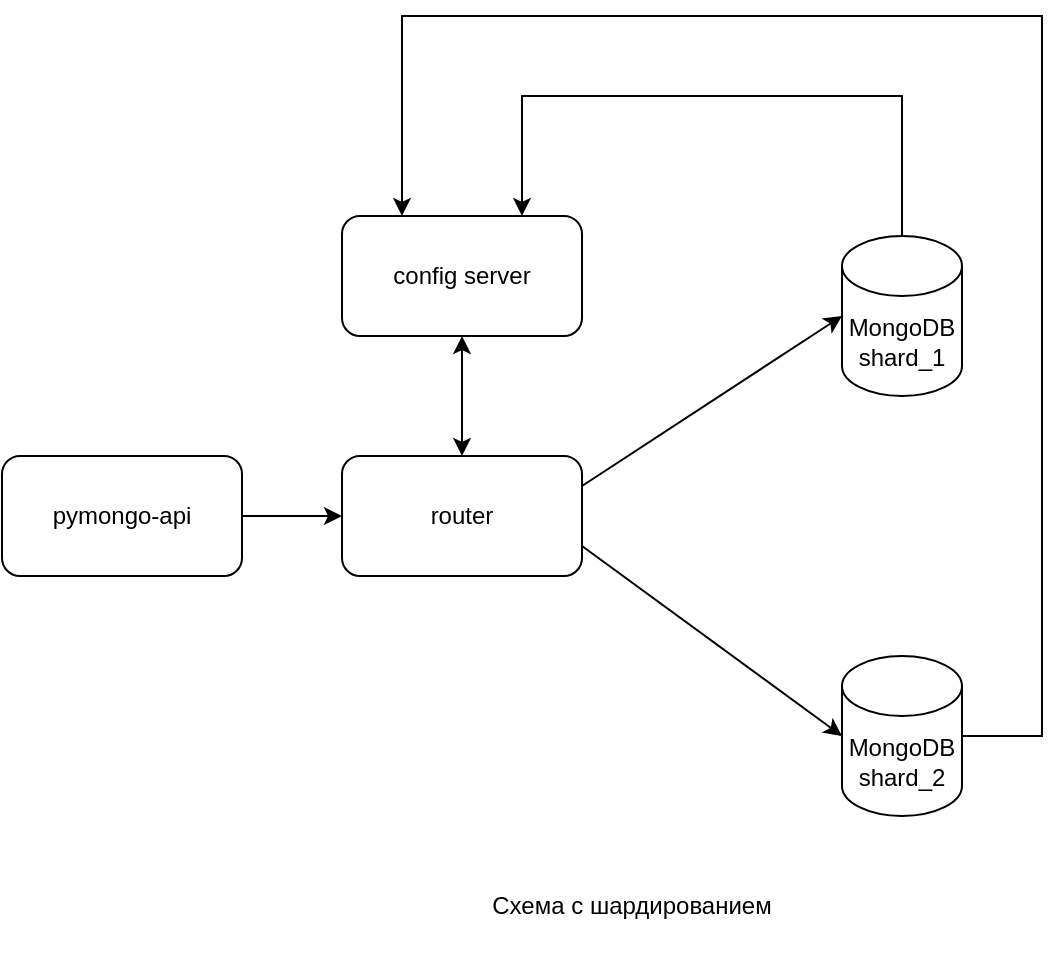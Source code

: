 <mxfile version="25.0.2">
  <diagram name="Page-1" id="-H_mtQnk-PTXWXPvYvuk">
    <mxGraphModel dx="2074" dy="1214" grid="1" gridSize="10" guides="1" tooltips="1" connect="1" arrows="1" fold="1" page="1" pageScale="1" pageWidth="1169" pageHeight="827" math="0" shadow="0">
      <root>
        <mxCell id="0" />
        <mxCell id="1" parent="0" />
        <mxCell id="zA23MoTUsTF4_91t8viU-2" value="MongoDB&lt;div&gt;shard_1&lt;/div&gt;" style="shape=cylinder3;whiteSpace=wrap;html=1;boundedLbl=1;backgroundOutline=1;size=15;" parent="1" vertex="1">
          <mxGeometry x="470" y="130" width="60" height="80" as="geometry" />
        </mxCell>
        <mxCell id="AoqwYZYNCvobjgKJvIQU-10" value="" style="edgeStyle=orthogonalEdgeStyle;rounded=0;orthogonalLoop=1;jettySize=auto;html=1;" edge="1" parent="1" source="zA23MoTUsTF4_91t8viU-3" target="AoqwYZYNCvobjgKJvIQU-3">
          <mxGeometry relative="1" as="geometry" />
        </mxCell>
        <mxCell id="zA23MoTUsTF4_91t8viU-3" value="pymongo-api" style="rounded=1;whiteSpace=wrap;html=1;" parent="1" vertex="1">
          <mxGeometry x="50" y="240" width="120" height="60" as="geometry" />
        </mxCell>
        <mxCell id="AoqwYZYNCvobjgKJvIQU-1" value="MongoDB&lt;br&gt;shard_2" style="shape=cylinder3;whiteSpace=wrap;html=1;boundedLbl=1;backgroundOutline=1;size=15;" vertex="1" parent="1">
          <mxGeometry x="470" y="340" width="60" height="80" as="geometry" />
        </mxCell>
        <mxCell id="AoqwYZYNCvobjgKJvIQU-3" value="router" style="rounded=1;whiteSpace=wrap;html=1;" vertex="1" parent="1">
          <mxGeometry x="220" y="240" width="120" height="60" as="geometry" />
        </mxCell>
        <mxCell id="AoqwYZYNCvobjgKJvIQU-4" value="config server" style="rounded=1;whiteSpace=wrap;html=1;" vertex="1" parent="1">
          <mxGeometry x="220" y="120" width="120" height="60" as="geometry" />
        </mxCell>
        <mxCell id="AoqwYZYNCvobjgKJvIQU-5" value="" style="endArrow=classic;html=1;rounded=0;entryX=0.75;entryY=0;entryDx=0;entryDy=0;exitX=0.5;exitY=0;exitDx=0;exitDy=0;exitPerimeter=0;" edge="1" parent="1" source="zA23MoTUsTF4_91t8viU-2" target="AoqwYZYNCvobjgKJvIQU-4">
          <mxGeometry width="50" height="50" relative="1" as="geometry">
            <mxPoint x="400" y="70" as="sourcePoint" />
            <mxPoint x="450" y="20" as="targetPoint" />
            <Array as="points">
              <mxPoint x="500" y="60" />
              <mxPoint x="310" y="60" />
            </Array>
          </mxGeometry>
        </mxCell>
        <mxCell id="AoqwYZYNCvobjgKJvIQU-6" value="" style="endArrow=classic;html=1;rounded=0;exitX=1;exitY=0.5;exitDx=0;exitDy=0;exitPerimeter=0;entryX=0.25;entryY=0;entryDx=0;entryDy=0;" edge="1" parent="1" source="AoqwYZYNCvobjgKJvIQU-1" target="AoqwYZYNCvobjgKJvIQU-4">
          <mxGeometry width="50" height="50" relative="1" as="geometry">
            <mxPoint x="550" y="300" as="sourcePoint" />
            <mxPoint x="600" y="250" as="targetPoint" />
            <Array as="points">
              <mxPoint x="570" y="380" />
              <mxPoint x="570" y="20" />
              <mxPoint x="250" y="20" />
            </Array>
          </mxGeometry>
        </mxCell>
        <mxCell id="AoqwYZYNCvobjgKJvIQU-7" value="" style="endArrow=classic;html=1;rounded=0;exitX=1;exitY=0.25;exitDx=0;exitDy=0;entryX=0;entryY=0.5;entryDx=0;entryDy=0;entryPerimeter=0;" edge="1" parent="1" source="AoqwYZYNCvobjgKJvIQU-3" target="zA23MoTUsTF4_91t8viU-2">
          <mxGeometry width="50" height="50" relative="1" as="geometry">
            <mxPoint x="430" y="290" as="sourcePoint" />
            <mxPoint x="480" y="240" as="targetPoint" />
          </mxGeometry>
        </mxCell>
        <mxCell id="AoqwYZYNCvobjgKJvIQU-9" value="" style="endArrow=classic;html=1;rounded=0;exitX=1;exitY=0.75;exitDx=0;exitDy=0;entryX=0;entryY=0.5;entryDx=0;entryDy=0;entryPerimeter=0;" edge="1" parent="1" source="AoqwYZYNCvobjgKJvIQU-3" target="AoqwYZYNCvobjgKJvIQU-1">
          <mxGeometry width="50" height="50" relative="1" as="geometry">
            <mxPoint x="360" y="370" as="sourcePoint" />
            <mxPoint x="410" y="320" as="targetPoint" />
          </mxGeometry>
        </mxCell>
        <mxCell id="AoqwYZYNCvobjgKJvIQU-11" value="" style="endArrow=classic;startArrow=classic;html=1;rounded=0;exitX=0.5;exitY=0;exitDx=0;exitDy=0;" edge="1" parent="1" source="AoqwYZYNCvobjgKJvIQU-3">
          <mxGeometry width="50" height="50" relative="1" as="geometry">
            <mxPoint x="250" y="430" as="sourcePoint" />
            <mxPoint x="280" y="180" as="targetPoint" />
          </mxGeometry>
        </mxCell>
        <mxCell id="AoqwYZYNCvobjgKJvIQU-13" value="Схема с шардированием" style="text;html=1;align=center;verticalAlign=middle;whiteSpace=wrap;rounded=0;" vertex="1" parent="1">
          <mxGeometry x="190" y="440" width="350" height="50" as="geometry" />
        </mxCell>
      </root>
    </mxGraphModel>
  </diagram>
</mxfile>
